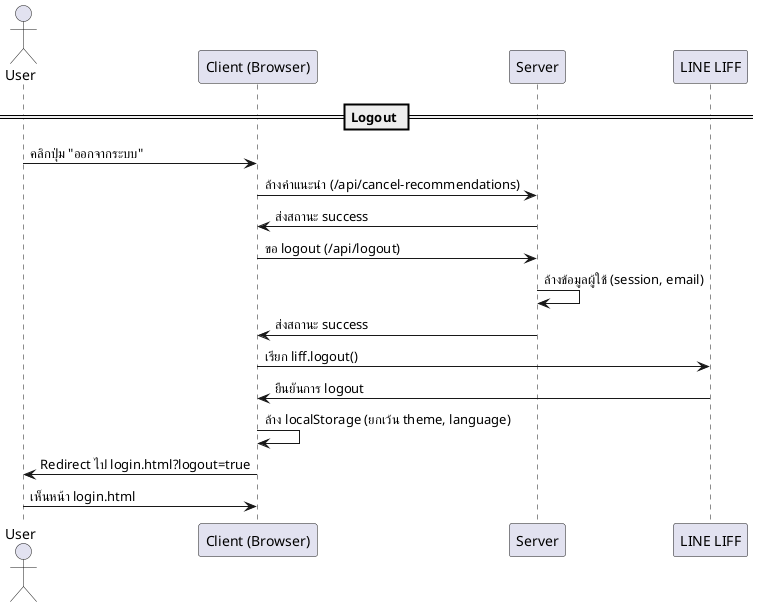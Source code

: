 @startuml
!define RECTANGLE class

actor User

participant "Client (Browser)" as Client
participant "Server" as Server
participant "LINE LIFF" as LIFF

== Logout ==
User -> Client: คลิกปุ่ม "ออกจากระบบ"
Client -> Server: ล้างคำแนะนำ (/api/cancel-recommendations)
Server -> Client: ส่งสถานะ success
Client -> Server: ขอ logout (/api/logout)
Server -> Server: ล้างข้อมูลผู้ใช้ (session, email)
Server -> Client: ส่งสถานะ success
Client -> LIFF: เรียก liff.logout()
LIFF -> Client: ยืนยันการ logout
Client -> Client: ล้าง localStorage (ยกเว้น theme, language)
Client -> User: Redirect ไป login.html?logout=true
User -> Client: เห็นหน้า login.html

@enduml